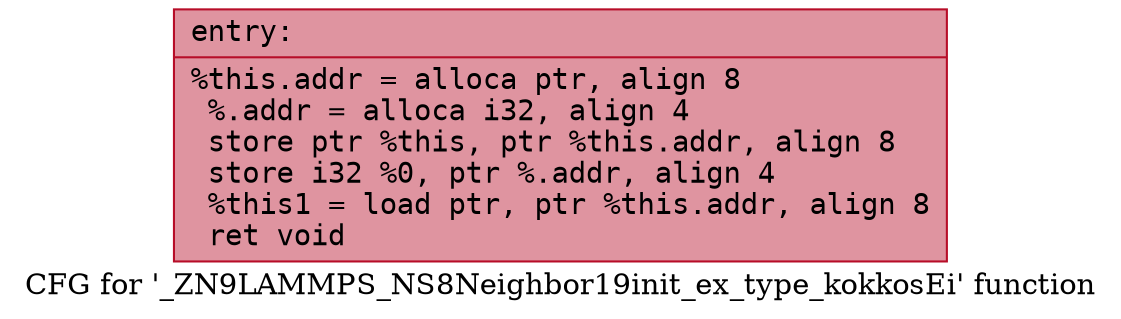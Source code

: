digraph "CFG for '_ZN9LAMMPS_NS8Neighbor19init_ex_type_kokkosEi' function" {
	label="CFG for '_ZN9LAMMPS_NS8Neighbor19init_ex_type_kokkosEi' function";

	Node0x5563be146620 [shape=record,color="#b70d28ff", style=filled, fillcolor="#b70d2870" fontname="Courier",label="{entry:\l|  %this.addr = alloca ptr, align 8\l  %.addr = alloca i32, align 4\l  store ptr %this, ptr %this.addr, align 8\l  store i32 %0, ptr %.addr, align 4\l  %this1 = load ptr, ptr %this.addr, align 8\l  ret void\l}"];
}
